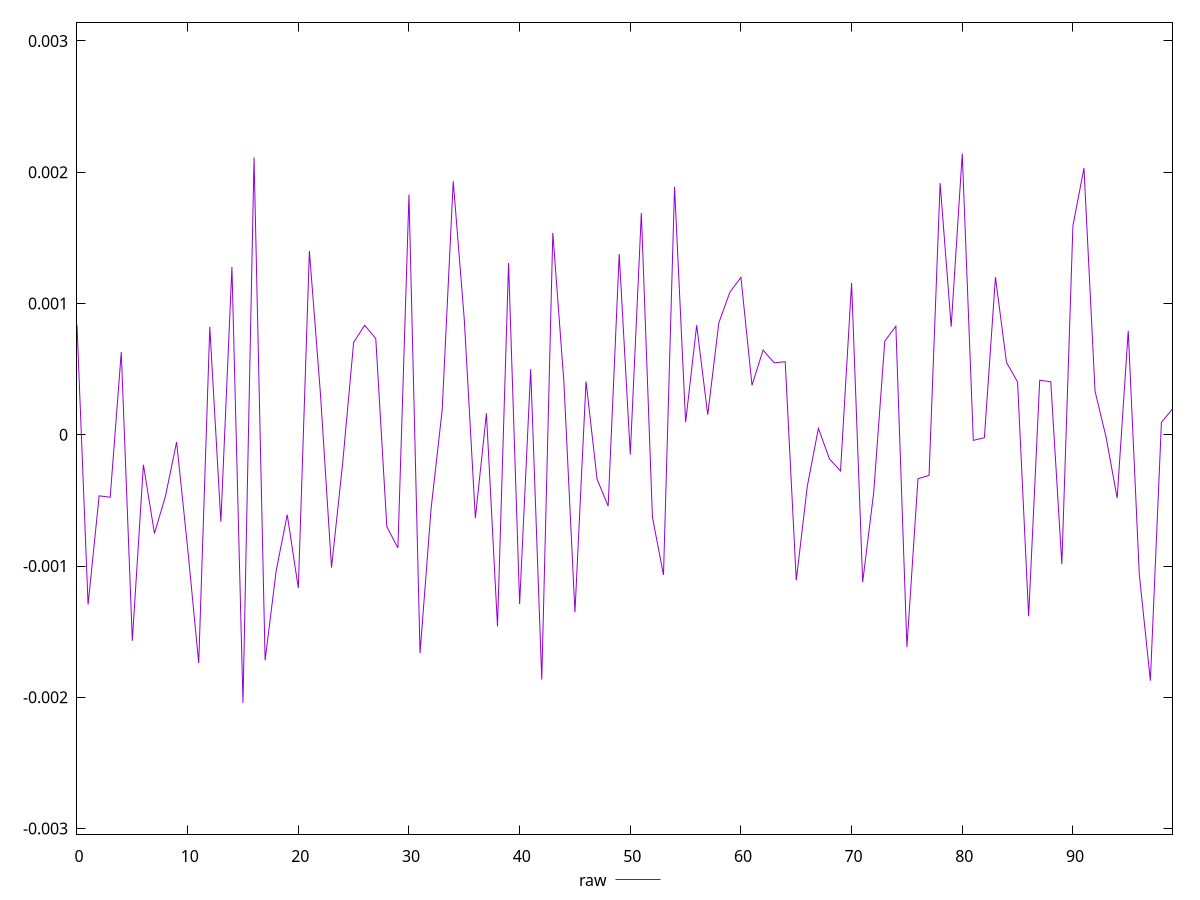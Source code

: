 reset

$raw <<EOF
0 0.0008379187660110206
1 -0.001293314545830845
2 -0.0004650317193923583
3 -0.0004756762167757779
4 0.0006298048671532456
5 -0.0015691925220428053
6 -0.0002285335271015574
7 -0.0007514544887732917
8 -0.0004656012815767449
9 -0.00005496832538100565
10 -0.0008639510973060399
11 -0.0017391376215834765
12 0.0008219135585016665
13 -0.0006621895052533686
14 0.001278125999724341
15 -0.0020419829919462035
16 0.002111904574706074
17 -0.0017174914148667126
18 -0.0010352683595651637
19 -0.0006088599638331652
20 -0.0011675357065581468
21 0.0013998054091245691
22 0.000312078332446269
23 -0.001011345425178364
24 -0.00022295940239447446
25 0.000703528406134118
26 0.0008342722494282732
27 0.0007331308980579099
28 -0.0007010591846422212
29 -0.0008619113747729973
30 0.0018299023142532218
31 -0.0016632121235701275
32 -0.0005611873257243165
33 0.00018737543576136025
34 0.001931400127275779
35 0.000876198967045085
36 -0.0006344682932272137
37 0.00016295016098570266
38 -0.0014600442119178537
39 0.0013080486741504534
40 -0.0012893533379603986
41 0.0004997027869303181
42 -0.0018650214929362475
43 0.0015373957374564256
44 0.00040252095062937276
45 -0.001352052839386792
46 0.0004061382992426694
47 -0.00033857955553779533
48 -0.0005434180533130196
49 0.001376717339876683
50 -0.00015048518266938782
51 0.00168924798975345
52 -0.00062633812519595
53 -0.00106770702635917
54 0.0018883628975011378
55 0.00009596368199009713
56 0.0008340309570532808
57 0.00015271312300129173
58 0.0008518639108469642
59 0.0010859688744910237
60 0.0011993321115569074
61 0.0003765414213145754
62 0.0006454453295125367
63 0.0005478684567009675
64 0.0005568518156864313
65 -0.0011085922671160685
66 -0.00039116405377601326
67 0.00004924880374794167
68 -0.00018432478682323851
69 -0.0002755322887130836
70 0.0011563758382008025
71 -0.0011225560415240106
72 -0.00043794211202003623
73 0.0007136282506535449
74 0.0008267458513068131
75 -0.0016159676515734912
76 -0.00033405295426310695
77 -0.0003094646006248655
78 0.0019165313210314906
79 0.0008233598709609306
80 0.0021419531553817073
81 -0.000042608096621913435
82 -0.00002226807580581518
83 0.0012001548408115232
84 0.000550525685702051
85 0.0004020943035861651
86 -0.0013818231705280445
87 0.00041538687486798894
88 0.0004038424030717719
89 -0.0009858998665360848
90 0.0015912605439958995
91 0.002031990104751455
92 0.00033188179391302393
93 -0.00001938364684347529
94 -0.0004824320862188694
95 0.0007918574378898612
96 -0.0010639211549390954
97 -0.0018733043299348617
98 0.00009526799615333893
99 0.000196194307408019
EOF

set key outside below
set xrange [0:99]
set yrange [-0.0030419829919462035:0.0031419531553817073]
set trange [-0.0030419829919462035:0.0031419531553817073]
set terminal svg size 640, 500 enhanced background rgb 'white'
set output "reports/report_00031_2021-02-24T23-18-18.084Z/meta/pScore-difference/samples/astro/raw/values.svg"

plot $raw title "raw" with line

reset
